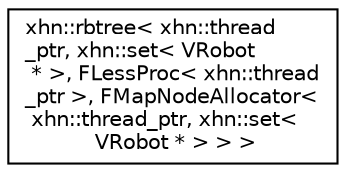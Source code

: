 digraph "Graphical Class Hierarchy"
{
  edge [fontname="Helvetica",fontsize="10",labelfontname="Helvetica",labelfontsize="10"];
  node [fontname="Helvetica",fontsize="10",shape=record];
  rankdir="LR";
  Node1 [label="xhn::rbtree\< xhn::thread\l_ptr, xhn::set\< VRobot\l * \>, FLessProc\< xhn::thread\l_ptr \>, FMapNodeAllocator\<\l xhn::thread_ptr, xhn::set\<\l VRobot * \> \> \>",height=0.2,width=0.4,color="black", fillcolor="white", style="filled",URL="$classxhn_1_1rbtree.html"];
}
